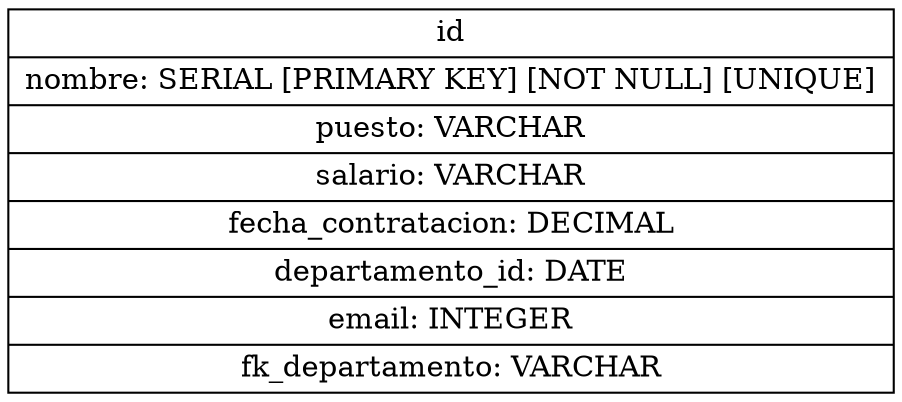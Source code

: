 digraph G {
    node [shape=record];
    id [label="{id|nombre: SERIAL [PRIMARY KEY] [NOT NULL] [UNIQUE]|puesto: VARCHAR|salario: VARCHAR|fecha_contratacion: DECIMAL|departamento_id: DATE|email: INTEGER|fk_departamento: VARCHAR}"];
}
